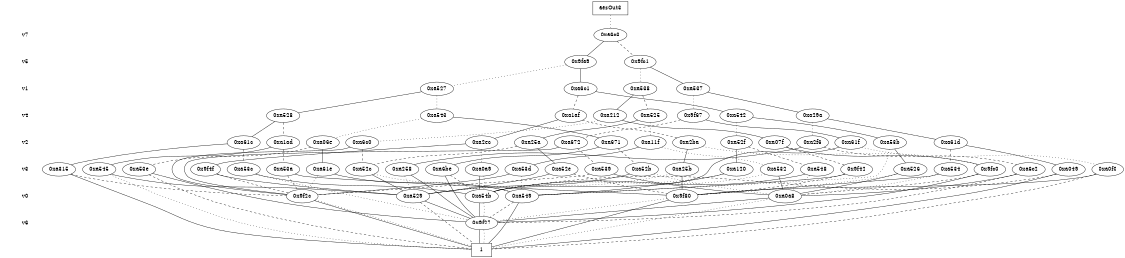 digraph "DD" {
size = "7.5,10"
center = true;
edge [dir = none];
{ node [shape = plaintext];
  edge [style = invis];
  "CONST NODES" [style = invis];
" v7 " -> " v5 " -> " v1 " -> " v4 " -> " v2 " -> " v3 " -> " v0 " -> " v6 " -> "CONST NODES"; 
}
{ rank = same; node [shape = box]; edge [style = invis];
"  aesOut3  "; }
{ rank = same; " v7 ";
"0xa6c3";
}
{ rank = same; " v5 ";
"0x9fa9";
"0x9fc1";
}
{ rank = same; " v1 ";
"0xa537";
"0xa527";
"0xa6c1";
"0xa538";
}
{ rank = same; " v4 ";
"0xa543";
"0xa29a";
"0xa528";
"0xa525";
"0xa212";
"0xa542";
"0xa1af";
"0x9f67";
}
{ rank = same; " v2 ";
"0xa11f";
"0xa671";
"0xa53b";
"0xa1ad";
"0xa06e";
"0xa61f";
"0xa2ec";
"0xa6c0";
"0xa52f";
"0xa61c";
"0xa07f";
"0xa2ba";
"0xa61d";
"0xa672";
"0xa25a";
"0xa2f6";
}
{ rank = same; " v3 ";
"0xa53c";
"0xa53e";
"0xa548";
"0xa6be";
"0xa53a";
"0xa534";
"0x9fc0";
"0xa532";
"0xa52c";
"0xa545";
"0xa6c2";
"0xa120";
"0xa25b";
"0xa539";
"0x9f4f";
"0xa52b";
"0xa258";
"0xa61e";
"0xa049";
"0xa315";
"0xa526";
"0xa53d";
"0xa52e";
"0x9f42";
"0xa0a9";
"0xa0f0";
}
{ rank = same; " v0 ";
"0xa0a8";
"0xa529";
"0xa54b";
"0x9f2c";
"0xa549";
"0x9f80";
}
{ rank = same; " v6 ";
"0x9f27";
}
{ rank = same; "CONST NODES";
{ node [shape = box]; "0x9f21";
}
}
"  aesOut3  " -> "0xa6c3" [style = dotted];
"0xa6c3" -> "0x9fa9";
"0xa6c3" -> "0x9fc1" [style = dashed];
"0x9fa9" -> "0xa6c1";
"0x9fa9" -> "0xa527" [style = dotted];
"0x9fc1" -> "0xa537";
"0x9fc1" -> "0xa538" [style = dotted];
"0xa537" -> "0xa29a";
"0xa537" -> "0x9f67" [style = dotted];
"0xa527" -> "0xa528";
"0xa527" -> "0xa543" [style = dotted];
"0xa6c1" -> "0xa542";
"0xa6c1" -> "0xa1af" [style = dashed];
"0xa538" -> "0xa212";
"0xa538" -> "0xa525" [style = dashed];
"0xa543" -> "0xa671";
"0xa543" -> "0xa06e" [style = dotted];
"0xa29a" -> "0xa61d";
"0xa29a" -> "0xa2f6" [style = dotted];
"0xa528" -> "0xa61c";
"0xa528" -> "0xa1ad" [style = dashed];
"0xa525" -> "0xa25a";
"0xa525" -> "0xa11f" [style = dotted];
"0xa212" -> "0xa07f";
"0xa212" -> "0xa6c0" [style = dotted];
"0xa542" -> "0xa53b";
"0xa542" -> "0xa52f" [style = dotted];
"0xa1af" -> "0xa2ec";
"0xa1af" -> "0xa2ba" [style = dashed];
"0x9f67" -> "0xa61f";
"0x9f67" -> "0xa672" [style = dashed];
"0xa11f" -> "0xa53d";
"0xa11f" -> "0xa532" [style = dotted];
"0xa671" -> "0xa6be";
"0xa671" -> "0xa52b" [style = dashed];
"0xa53b" -> "0xa526";
"0xa53b" -> "0xa549" [style = dotted];
"0xa1ad" -> "0xa545";
"0xa1ad" -> "0xa53a" [style = dashed];
"0xa06e" -> "0xa61e";
"0xa06e" -> "0xa53e" [style = dashed];
"0xa61f" -> "0xa54b";
"0xa61f" -> "0xa0f0" [style = dotted];
"0xa2ec" -> "0x9f4f";
"0xa2ec" -> "0xa0a9" [style = dotted];
"0xa6c0" -> "0x9f2c";
"0xa6c0" -> "0xa52c" [style = dashed];
"0xa52f" -> "0xa120";
"0xa52f" -> "0xa548" [style = dashed];
"0xa61c" -> "0xa315";
"0xa61c" -> "0xa53c" [style = dashed];
"0xa07f" -> "0x9fc0";
"0xa07f" -> "0x9f42" [style = dashed];
"0xa2ba" -> "0xa25b";
"0xa2ba" -> "0x9fc0" [style = dotted];
"0xa61d" -> "0xa049";
"0xa61d" -> "0xa534" [style = dashed];
"0xa672" -> "0x9f2c";
"0xa672" -> "0xa539" [style = dashed];
"0xa25a" -> "0xa52e";
"0xa25a" -> "0xa52c" [style = dashed];
"0xa2f6" -> "0xa258";
"0xa2f6" -> "0xa6c2" [style = dashed];
"0xa53c" -> "0xa54b";
"0xa53c" -> "0x9f27" [style = dotted];
"0xa53e" -> "0x9f27";
"0xa53e" -> "0x9f21" [style = dashed];
"0xa548" -> "0xa54b";
"0xa548" -> "0xa0a8" [style = dotted];
"0xa6be" -> "0x9f27";
"0xa6be" -> "0xa54b" [style = dashed];
"0xa53a" -> "0x9f80";
"0xa53a" -> "0x9f2c" [style = dashed];
"0xa534" -> "0x9f80";
"0xa534" -> "0xa0a8" [style = dotted];
"0x9fc0" -> "0x9f27";
"0x9fc0" -> "0xa0a8" [style = dashed];
"0xa532" -> "0xa0a8";
"0xa532" -> "0xa54b" [style = dotted];
"0xa52c" -> "0xa529";
"0xa52c" -> "0xa549" [style = dotted];
"0xa545" -> "0xa529";
"0xa545" -> "0x9f21" [style = dotted];
"0xa6c2" -> "0xa0a8";
"0xa6c2" -> "0x9f27" [style = dashed];
"0xa120" -> "0xa549";
"0xa120" -> "0xa54b" [style = dotted];
"0xa25b" -> "0x9f80";
"0xa25b" -> "0xa529" [style = dotted];
"0xa539" -> "0xa0a8";
"0xa539" -> "0x9f2c" [style = dashed];
"0x9f4f" -> "0xa529";
"0x9f4f" -> "0x9f2c" [style = dashed];
"0xa52b" -> "0xa529";
"0xa52b" -> "0xa0a8" [style = dotted];
"0xa258" -> "0x9f27";
"0xa258" -> "0xa529" [style = dotted];
"0xa61e" -> "0xa549";
"0xa61e" -> "0x9f2c" [style = dotted];
"0xa049" -> "0x9f21";
"0xa049" -> "0xa54b" [style = dashed];
"0xa315" -> "0x9f21";
"0xa315" -> "0x9f2c" [style = dashed];
"0xa526" -> "0xa0a8";
"0xa526" -> "0x9f80" [style = dotted];
"0xa53d" -> "0x9f2c";
"0xa53d" -> "0xa549" [style = dotted];
"0xa52e" -> "0xa529";
"0xa52e" -> "0x9f80" [style = dashed];
"0x9f42" -> "0xa549";
"0x9f42" -> "0x9f80" [style = dashed];
"0xa0a9" -> "0xa54b";
"0xa0a9" -> "0xa54b" [style = dotted];
"0xa0f0" -> "0x9f80";
"0xa0f0" -> "0x9f21" [style = dashed];
"0xa0a8" -> "0x9f27";
"0xa0a8" -> "0x9f21" [style = dotted];
"0xa529" -> "0x9f27";
"0xa529" -> "0x9f21" [style = dashed];
"0xa54b" -> "0x9f27";
"0xa54b" -> "0x9f27" [style = dotted];
"0x9f2c" -> "0x9f21";
"0x9f2c" -> "0x9f21" [style = dotted];
"0xa549" -> "0x9f21";
"0xa549" -> "0x9f27" [style = dashed];
"0x9f80" -> "0x9f21";
"0x9f80" -> "0x9f27" [style = dotted];
"0x9f27" -> "0x9f21";
"0x9f27" -> "0x9f21" [style = dotted];
"0x9f21" [label = "1"];
}
